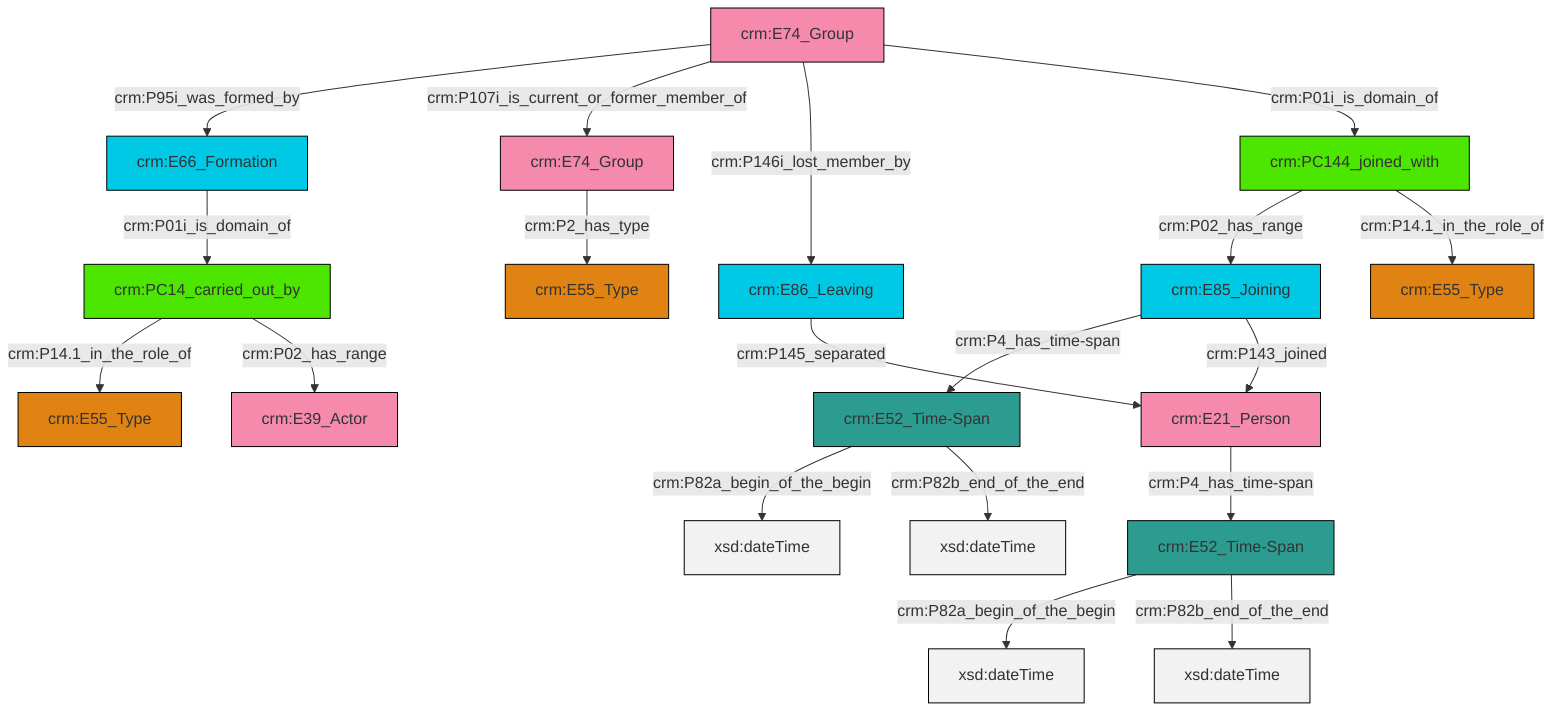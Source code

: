 graph TD
classDef Literal fill:#f2f2f2,stroke:#000000;
classDef CRM_Entity fill:#FFFFFF,stroke:#000000;
classDef Temporal_Entity fill:#00C9E6, stroke:#000000;
classDef Type fill:#E18312, stroke:#000000;
classDef Time-Span fill:#2C9C91, stroke:#000000;
classDef Appellation fill:#FFEB7F, stroke:#000000;
classDef Place fill:#008836, stroke:#000000;
classDef Persistent_Item fill:#B266B2, stroke:#000000;
classDef Conceptual_Object fill:#FFD700, stroke:#000000;
classDef Physical_Thing fill:#D2B48C, stroke:#000000;
classDef Actor fill:#f58aad, stroke:#000000;
classDef PC_Classes fill:#4ce600, stroke:#000000;
classDef Multi fill:#cccccc,stroke:#000000;

0["crm:E74_Group"]:::Actor -->|crm:P95i_was_formed_by| 1["crm:E66_Formation"]:::Temporal_Entity
2["crm:E52_Time-Span"]:::Time-Span -->|crm:P82a_begin_of_the_begin| 3[xsd:dateTime]:::Literal
4["crm:E21_Person"]:::Actor -->|crm:P4_has_time-span| 5["crm:E52_Time-Span"]:::Time-Span
13["crm:E85_Joining"]:::Temporal_Entity -->|crm:P4_has_time-span| 2["crm:E52_Time-Span"]:::Time-Span
8["crm:E86_Leaving"]:::Temporal_Entity -->|crm:P145_separated| 4["crm:E21_Person"]:::Actor
18["crm:PC14_carried_out_by"]:::PC_Classes -->|crm:P14.1_in_the_role_of| 19["crm:E55_Type"]:::Type
0["crm:E74_Group"]:::Actor -->|crm:P107i_is_current_or_former_member_of| 20["crm:E74_Group"]:::Actor
16["crm:PC144_joined_with"]:::PC_Classes -->|crm:P02_has_range| 13["crm:E85_Joining"]:::Temporal_Entity
13["crm:E85_Joining"]:::Temporal_Entity -->|crm:P143_joined| 4["crm:E21_Person"]:::Actor
5["crm:E52_Time-Span"]:::Time-Span -->|crm:P82a_begin_of_the_begin| 27[xsd:dateTime]:::Literal
20["crm:E74_Group"]:::Actor -->|crm:P2_has_type| 21["crm:E55_Type"]:::Type
0["crm:E74_Group"]:::Actor -->|crm:P146i_lost_member_by| 8["crm:E86_Leaving"]:::Temporal_Entity
18["crm:PC14_carried_out_by"]:::PC_Classes -->|crm:P02_has_range| 6["crm:E39_Actor"]:::Actor
16["crm:PC144_joined_with"]:::PC_Classes -->|crm:P14.1_in_the_role_of| 10["crm:E55_Type"]:::Type
0["crm:E74_Group"]:::Actor -->|crm:P01i_is_domain_of| 16["crm:PC144_joined_with"]:::PC_Classes
5["crm:E52_Time-Span"]:::Time-Span -->|crm:P82b_end_of_the_end| 32[xsd:dateTime]:::Literal
1["crm:E66_Formation"]:::Temporal_Entity -->|crm:P01i_is_domain_of| 18["crm:PC14_carried_out_by"]:::PC_Classes
2["crm:E52_Time-Span"]:::Time-Span -->|crm:P82b_end_of_the_end| 33[xsd:dateTime]:::Literal